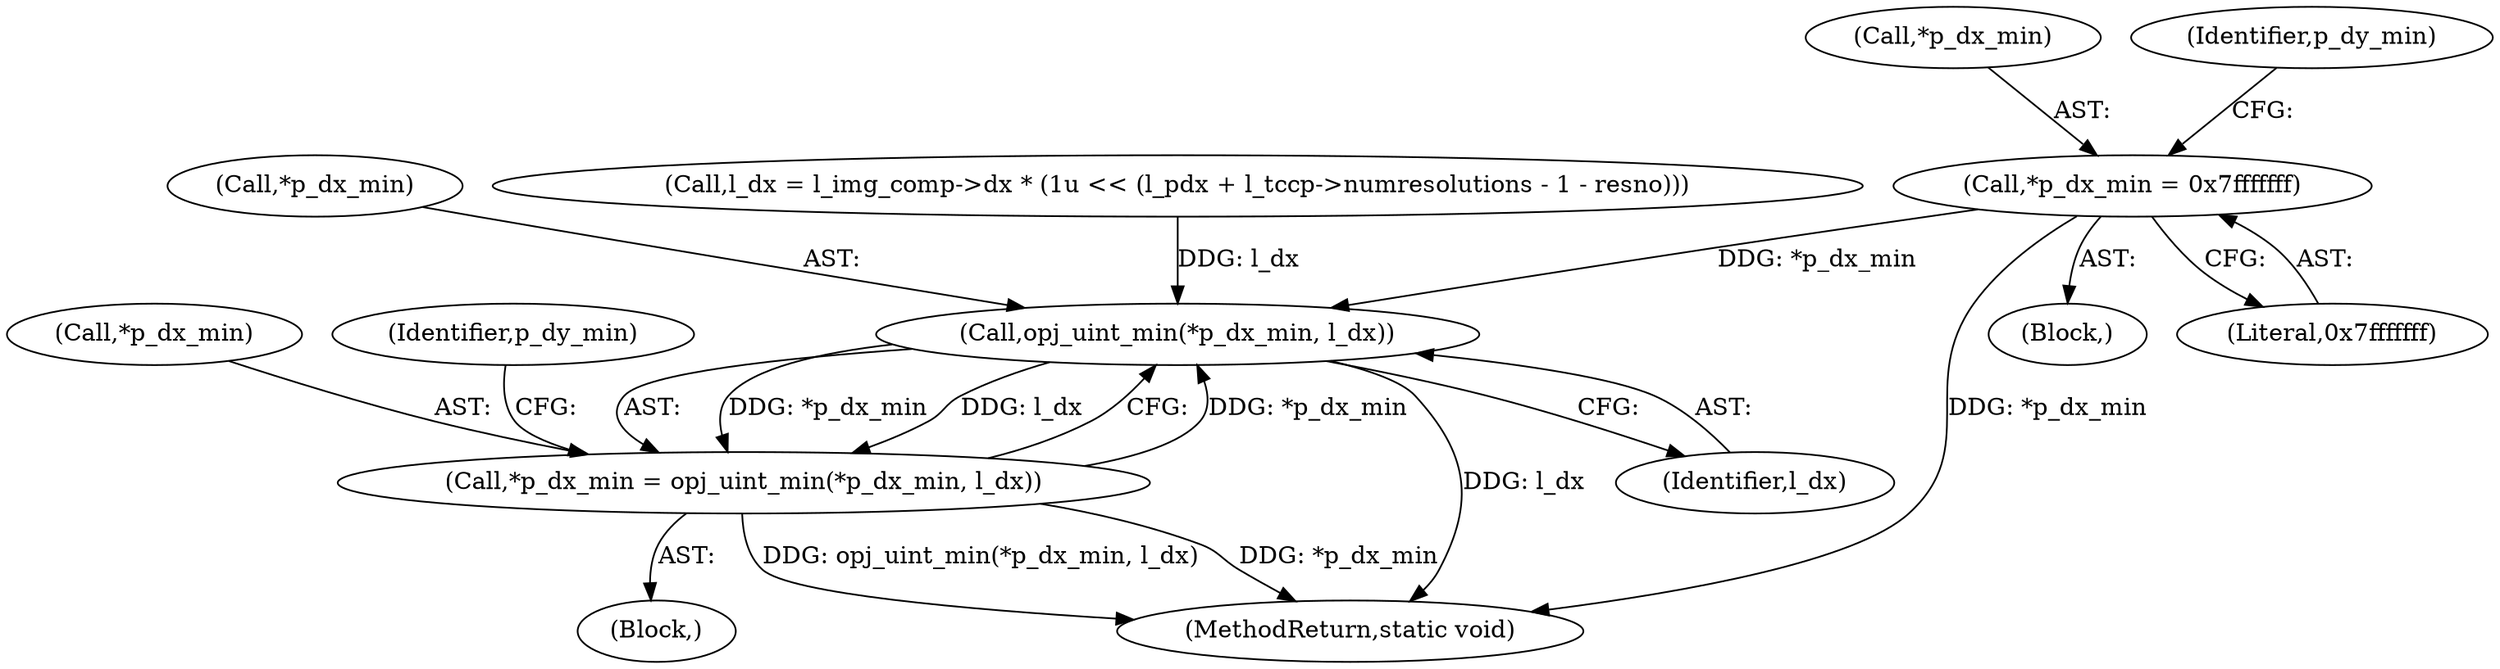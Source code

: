 digraph "0_openjpeg_c58df149900df862806d0e892859b41115875845@pointer" {
"1000286" [label="(Call,*p_dx_min = 0x7fffffff)"];
"1000443" [label="(Call,opj_uint_min(*p_dx_min, l_dx))"];
"1000440" [label="(Call,*p_dx_min = opj_uint_min(*p_dx_min, l_dx))"];
"1000286" [label="(Call,*p_dx_min = 0x7fffffff)"];
"1000389" [label="(Block,)"];
"1000574" [label="(MethodReturn,static void)"];
"1000444" [label="(Call,*p_dx_min)"];
"1000406" [label="(Call,l_dx = l_img_comp->dx * (1u << (l_pdx + l_tccp->numresolutions - 1 - resno)))"];
"1000127" [label="(Block,)"];
"1000441" [label="(Call,*p_dx_min)"];
"1000449" [label="(Identifier,p_dy_min)"];
"1000443" [label="(Call,opj_uint_min(*p_dx_min, l_dx))"];
"1000287" [label="(Call,*p_dx_min)"];
"1000440" [label="(Call,*p_dx_min = opj_uint_min(*p_dx_min, l_dx))"];
"1000446" [label="(Identifier,l_dx)"];
"1000292" [label="(Identifier,p_dy_min)"];
"1000289" [label="(Literal,0x7fffffff)"];
"1000286" -> "1000127"  [label="AST: "];
"1000286" -> "1000289"  [label="CFG: "];
"1000287" -> "1000286"  [label="AST: "];
"1000289" -> "1000286"  [label="AST: "];
"1000292" -> "1000286"  [label="CFG: "];
"1000286" -> "1000574"  [label="DDG: *p_dx_min"];
"1000286" -> "1000443"  [label="DDG: *p_dx_min"];
"1000443" -> "1000440"  [label="AST: "];
"1000443" -> "1000446"  [label="CFG: "];
"1000444" -> "1000443"  [label="AST: "];
"1000446" -> "1000443"  [label="AST: "];
"1000440" -> "1000443"  [label="CFG: "];
"1000443" -> "1000574"  [label="DDG: l_dx"];
"1000443" -> "1000440"  [label="DDG: *p_dx_min"];
"1000443" -> "1000440"  [label="DDG: l_dx"];
"1000440" -> "1000443"  [label="DDG: *p_dx_min"];
"1000406" -> "1000443"  [label="DDG: l_dx"];
"1000440" -> "1000389"  [label="AST: "];
"1000441" -> "1000440"  [label="AST: "];
"1000449" -> "1000440"  [label="CFG: "];
"1000440" -> "1000574"  [label="DDG: opj_uint_min(*p_dx_min, l_dx)"];
"1000440" -> "1000574"  [label="DDG: *p_dx_min"];
}
